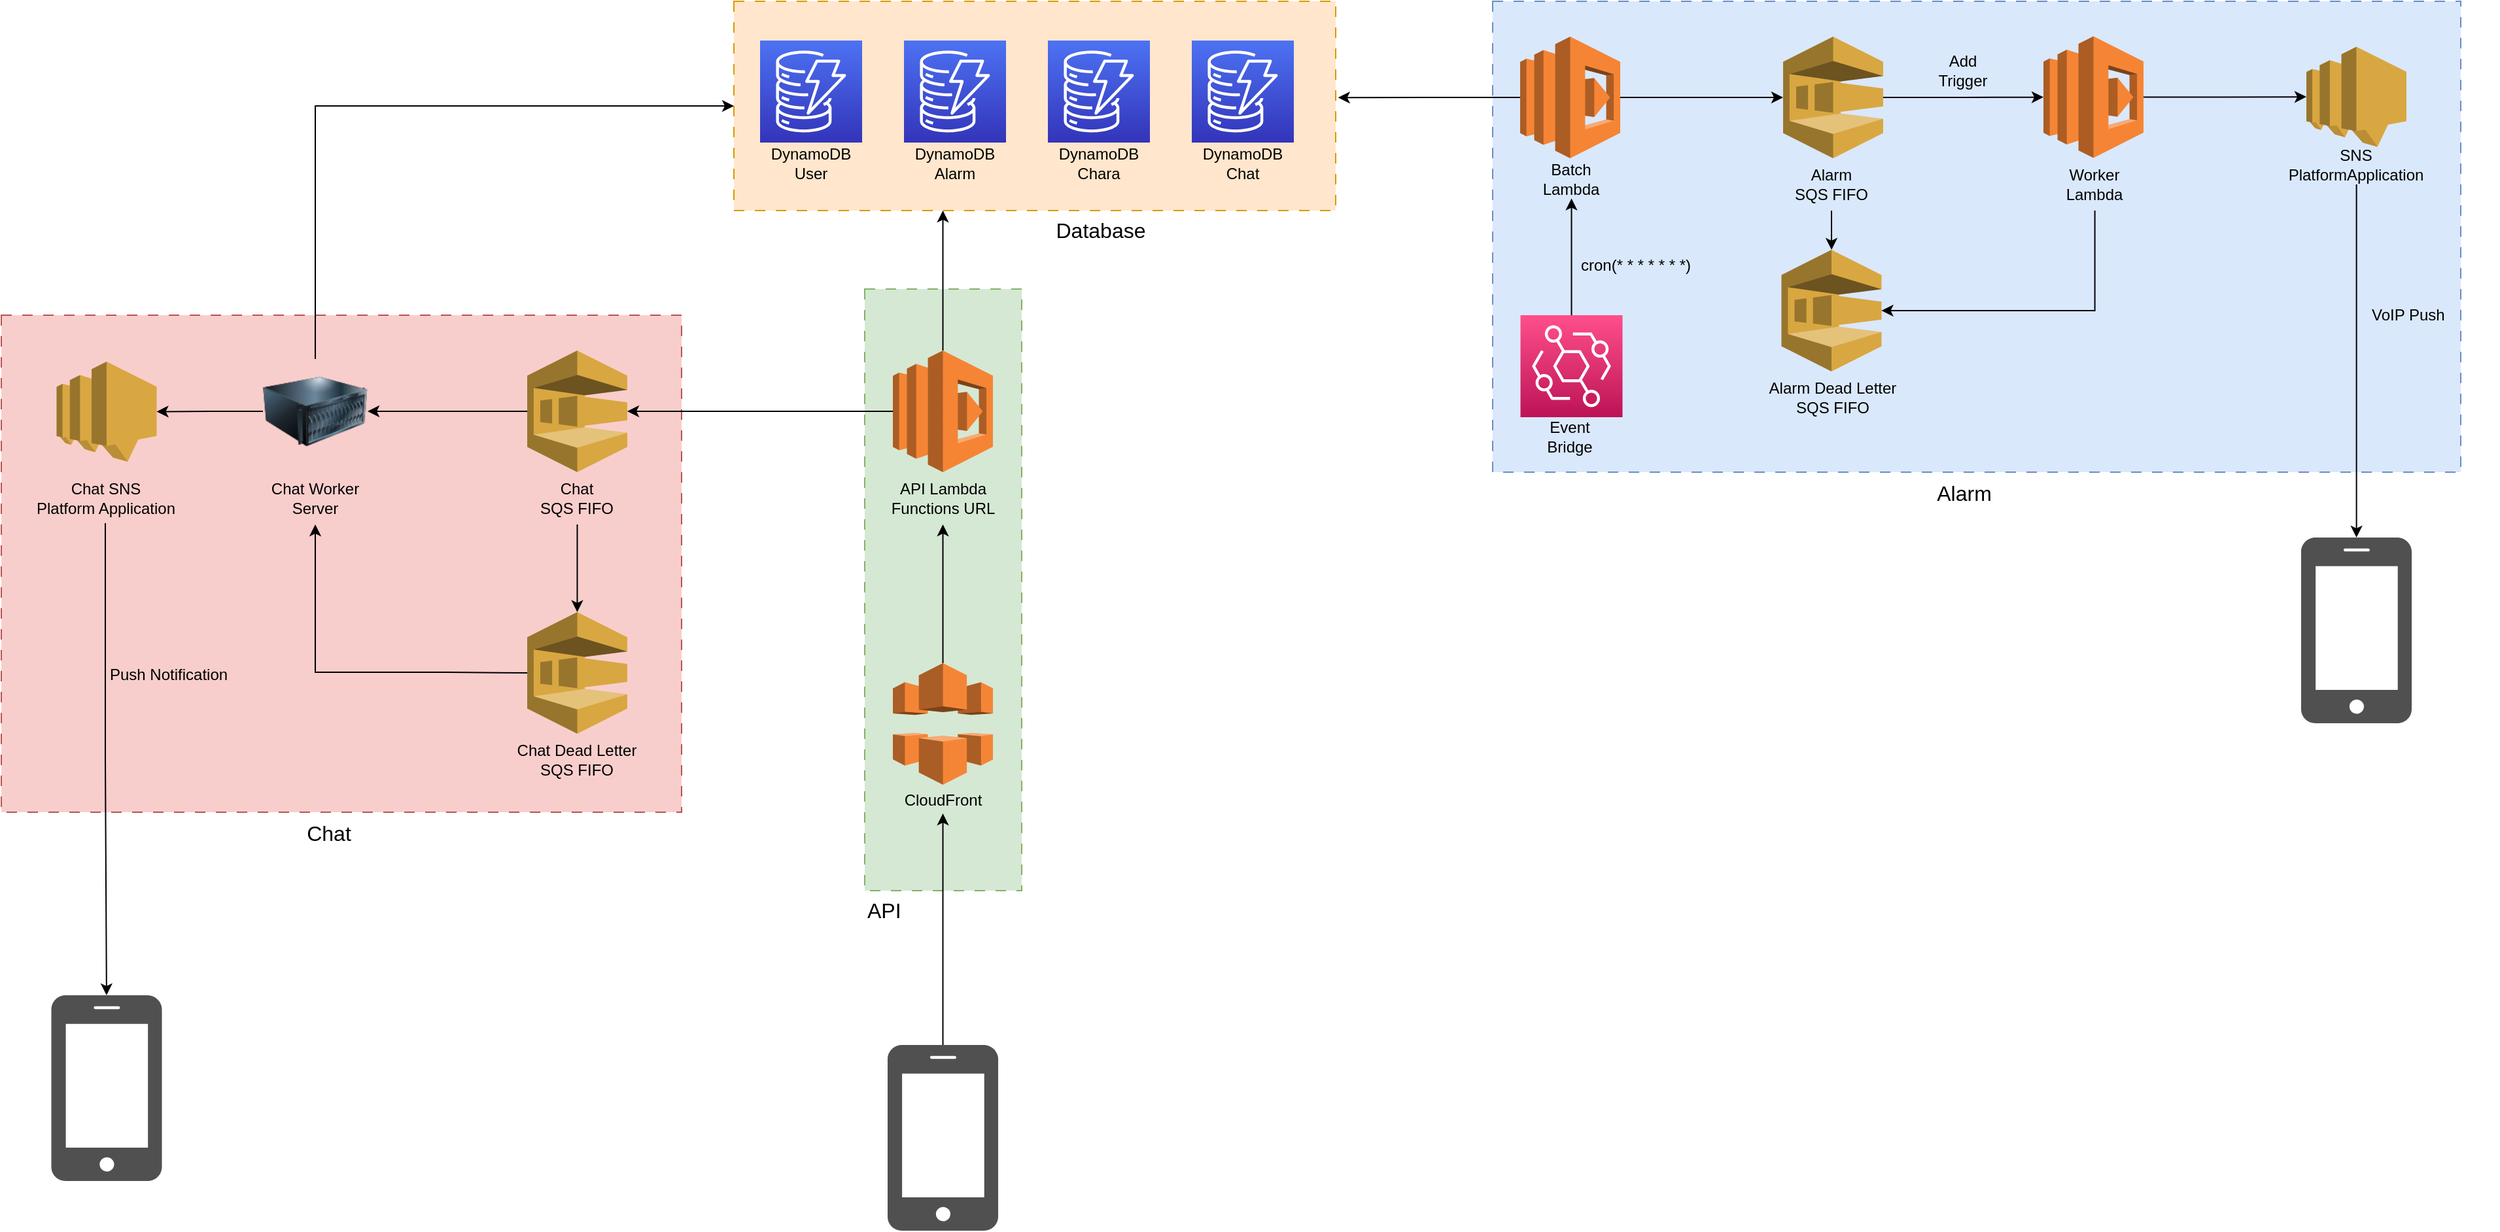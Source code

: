 <mxfile version="27.0.9">
  <diagram id="7ZVbUvn4PinL3UD14QV4" name="Page-1">
    <mxGraphModel dx="1899" dy="1858" grid="1" gridSize="10" guides="1" tooltips="1" connect="1" arrows="1" fold="1" page="1" pageScale="1" pageWidth="827" pageHeight="1169" math="0" shadow="0">
      <root>
        <mxCell id="0" />
        <mxCell id="1" parent="0" />
        <mxCell id="Gq_bv3MzC-uBVKm-yUrW-44" value="" style="rounded=0;whiteSpace=wrap;html=1;fillColor=#f8cecc;dashed=1;dashPattern=8 8;strokeColor=#b85450;" vertex="1" parent="1">
          <mxGeometry x="-600" width="520" height="380" as="geometry" />
        </mxCell>
        <mxCell id="Gq_bv3MzC-uBVKm-yUrW-29" value="" style="rounded=0;whiteSpace=wrap;html=1;fillColor=#dae8fc;dashed=1;dashPattern=8 8;strokeColor=#6c8ebf;" vertex="1" parent="1">
          <mxGeometry x="540" y="-240" width="740" height="360" as="geometry" />
        </mxCell>
        <mxCell id="Gq_bv3MzC-uBVKm-yUrW-19" value="" style="rounded=0;whiteSpace=wrap;html=1;fillColor=#d5e8d4;dashed=1;dashPattern=8 8;strokeColor=#82b366;" vertex="1" parent="1">
          <mxGeometry x="60" y="-20" width="120" height="460" as="geometry" />
        </mxCell>
        <mxCell id="Gq_bv3MzC-uBVKm-yUrW-16" value="" style="rounded=0;whiteSpace=wrap;html=1;fillColor=#ffe6cc;dashed=1;dashPattern=8 8;strokeColor=#d79b00;" vertex="1" parent="1">
          <mxGeometry x="-40" y="-240" width="460" height="160" as="geometry" />
        </mxCell>
        <mxCell id="nHxKNkCj7YVvxqpv2u66-16" style="edgeStyle=orthogonalEdgeStyle;rounded=0;orthogonalLoop=1;jettySize=auto;html=1;strokeColor=none;startArrow=classic;startFill=1;" parent="1" source="nHxKNkCj7YVvxqpv2u66-2" target="nHxKNkCj7YVvxqpv2u66-5" edge="1">
          <mxGeometry relative="1" as="geometry" />
        </mxCell>
        <mxCell id="Gq_bv3MzC-uBVKm-yUrW-17" style="edgeStyle=orthogonalEdgeStyle;rounded=0;orthogonalLoop=1;jettySize=auto;html=1;" edge="1" parent="1" source="nHxKNkCj7YVvxqpv2u66-2">
          <mxGeometry relative="1" as="geometry">
            <mxPoint x="119.75" y="-80" as="targetPoint" />
          </mxGeometry>
        </mxCell>
        <mxCell id="Gq_bv3MzC-uBVKm-yUrW-45" style="edgeStyle=orthogonalEdgeStyle;rounded=0;orthogonalLoop=1;jettySize=auto;html=1;" edge="1" parent="1" source="nHxKNkCj7YVvxqpv2u66-2" target="Gq_bv3MzC-uBVKm-yUrW-32">
          <mxGeometry relative="1" as="geometry" />
        </mxCell>
        <mxCell id="nHxKNkCj7YVvxqpv2u66-2" value="" style="outlineConnect=0;dashed=0;verticalLabelPosition=bottom;verticalAlign=top;align=center;html=1;shape=mxgraph.aws3.lambda;fillColor=#F58534;gradientColor=none;" parent="1" vertex="1">
          <mxGeometry x="81.5" y="27" width="76.5" height="93" as="geometry" />
        </mxCell>
        <mxCell id="Gq_bv3MzC-uBVKm-yUrW-25" style="edgeStyle=orthogonalEdgeStyle;rounded=0;orthogonalLoop=1;jettySize=auto;html=1;" edge="1" parent="1" source="nHxKNkCj7YVvxqpv2u66-22" target="nHxKNkCj7YVvxqpv2u66-26">
          <mxGeometry relative="1" as="geometry" />
        </mxCell>
        <mxCell id="nHxKNkCj7YVvxqpv2u66-22" value="" style="outlineConnect=0;dashed=0;verticalLabelPosition=bottom;verticalAlign=top;align=center;html=1;shape=mxgraph.aws3.sqs;fillColor=#D9A741;gradientColor=none;" parent="1" vertex="1">
          <mxGeometry x="762" y="-213" width="76.5" height="93" as="geometry" />
        </mxCell>
        <mxCell id="Gq_bv3MzC-uBVKm-yUrW-26" style="edgeStyle=orthogonalEdgeStyle;rounded=0;orthogonalLoop=1;jettySize=auto;html=1;" edge="1" parent="1" source="nHxKNkCj7YVvxqpv2u66-26" target="nHxKNkCj7YVvxqpv2u66-9">
          <mxGeometry relative="1" as="geometry" />
        </mxCell>
        <mxCell id="nHxKNkCj7YVvxqpv2u66-26" value="" style="outlineConnect=0;dashed=0;verticalLabelPosition=bottom;verticalAlign=top;align=center;html=1;shape=mxgraph.aws3.lambda;fillColor=#F58534;gradientColor=none;" parent="1" vertex="1">
          <mxGeometry x="961" y="-213.25" width="76.5" height="93" as="geometry" />
        </mxCell>
        <mxCell id="Gq_bv3MzC-uBVKm-yUrW-23" style="edgeStyle=orthogonalEdgeStyle;rounded=0;orthogonalLoop=1;jettySize=auto;html=1;entryX=0.5;entryY=1;entryDx=0;entryDy=0;" edge="1" parent="1" source="nHxKNkCj7YVvxqpv2u66-29" target="nHxKNkCj7YVvxqpv2u66-50">
          <mxGeometry relative="1" as="geometry" />
        </mxCell>
        <mxCell id="nHxKNkCj7YVvxqpv2u66-29" value="" style="sketch=0;points=[[0,0,0],[0.25,0,0],[0.5,0,0],[0.75,0,0],[1,0,0],[0,1,0],[0.25,1,0],[0.5,1,0],[0.75,1,0],[1,1,0],[0,0.25,0],[0,0.5,0],[0,0.75,0],[1,0.25,0],[1,0.5,0],[1,0.75,0]];outlineConnect=0;fontColor=#232F3E;gradientColor=#FF4F8B;gradientDirection=north;fillColor=#BC1356;strokeColor=#ffffff;dashed=0;verticalLabelPosition=bottom;verticalAlign=top;align=center;html=1;fontSize=12;fontStyle=0;aspect=fixed;shape=mxgraph.aws4.resourceIcon;resIcon=mxgraph.aws4.eventbridge;" parent="1" vertex="1">
          <mxGeometry x="561.25" width="78" height="78" as="geometry" />
        </mxCell>
        <mxCell id="Gq_bv3MzC-uBVKm-yUrW-4" style="edgeStyle=orthogonalEdgeStyle;rounded=0;orthogonalLoop=1;jettySize=auto;html=1;entryX=0.5;entryY=1;entryDx=0;entryDy=0;" edge="1" parent="1" source="nHxKNkCj7YVvxqpv2u66-38" target="nHxKNkCj7YVvxqpv2u66-42">
          <mxGeometry relative="1" as="geometry" />
        </mxCell>
        <mxCell id="nHxKNkCj7YVvxqpv2u66-38" value="" style="sketch=0;pointerEvents=1;shadow=0;dashed=0;html=1;strokeColor=none;fillColor=#505050;labelPosition=center;verticalLabelPosition=bottom;verticalAlign=top;outlineConnect=0;align=center;shape=mxgraph.office.devices.cell_phone_iphone_standalone;" parent="1" vertex="1">
          <mxGeometry x="77.49" y="558" width="84.52" height="142" as="geometry" />
        </mxCell>
        <mxCell id="nHxKNkCj7YVvxqpv2u66-40" value="" style="sketch=0;pointerEvents=1;shadow=0;dashed=0;html=1;strokeColor=none;fillColor=#505050;labelPosition=center;verticalLabelPosition=bottom;verticalAlign=top;outlineConnect=0;align=center;shape=mxgraph.office.devices.cell_phone_iphone_standalone;" parent="1" vertex="1">
          <mxGeometry x="1157.99" y="170" width="84.52" height="142" as="geometry" />
        </mxCell>
        <mxCell id="nHxKNkCj7YVvxqpv2u66-50" value="Batch&lt;div&gt;Lambda&lt;/div&gt;" style="text;html=1;strokeColor=none;fillColor=none;align=center;verticalAlign=middle;whiteSpace=wrap;rounded=0;" parent="1" vertex="1">
          <mxGeometry x="570.25" y="-119.25" width="60" height="30" as="geometry" />
        </mxCell>
        <mxCell id="nHxKNkCj7YVvxqpv2u66-53" value="Event Bridge" style="text;html=1;strokeColor=none;fillColor=none;align=center;verticalAlign=middle;whiteSpace=wrap;rounded=0;" parent="1" vertex="1">
          <mxGeometry x="569.25" y="78" width="60" height="30" as="geometry" />
        </mxCell>
        <mxCell id="nHxKNkCj7YVvxqpv2u66-54" value="cron(* * * * * * *)" style="text;html=1;strokeColor=none;fillColor=none;align=center;verticalAlign=middle;whiteSpace=wrap;rounded=0;" parent="1" vertex="1">
          <mxGeometry x="600" y="-53" width="99" height="30" as="geometry" />
        </mxCell>
        <mxCell id="Gq_bv3MzC-uBVKm-yUrW-49" style="edgeStyle=orthogonalEdgeStyle;rounded=0;orthogonalLoop=1;jettySize=auto;html=1;" edge="1" parent="1" source="nHxKNkCj7YVvxqpv2u66-55" target="Gq_bv3MzC-uBVKm-yUrW-46">
          <mxGeometry relative="1" as="geometry" />
        </mxCell>
        <mxCell id="nHxKNkCj7YVvxqpv2u66-55" value="Alarm SQS FIFO" style="text;html=1;strokeColor=none;fillColor=none;align=center;verticalAlign=middle;whiteSpace=wrap;rounded=0;" parent="1" vertex="1">
          <mxGeometry x="769" y="-120.25" width="60" height="40.25" as="geometry" />
        </mxCell>
        <mxCell id="nHxKNkCj7YVvxqpv2u66-56" value="Worker&lt;div&gt;Lambda&lt;/div&gt;" style="text;html=1;strokeColor=none;fillColor=none;align=center;verticalAlign=middle;whiteSpace=wrap;rounded=0;" parent="1" vertex="1">
          <mxGeometry x="970.25" y="-119.25" width="60" height="39.25" as="geometry" />
        </mxCell>
        <mxCell id="nHxKNkCj7YVvxqpv2u66-59" value="Add&lt;br&gt;Trigger" style="text;html=1;strokeColor=none;fillColor=none;align=center;verticalAlign=middle;whiteSpace=wrap;rounded=0;" parent="1" vertex="1">
          <mxGeometry x="850" y="-202" width="99" height="30" as="geometry" />
        </mxCell>
        <mxCell id="nHxKNkCj7YVvxqpv2u66-60" value="VoIP Push" style="text;html=1;strokeColor=none;fillColor=none;align=left;verticalAlign=middle;whiteSpace=wrap;rounded=0;" parent="1" vertex="1">
          <mxGeometry x="1210" y="-15" width="99" height="30" as="geometry" />
        </mxCell>
        <mxCell id="Gq_bv3MzC-uBVKm-yUrW-24" style="edgeStyle=orthogonalEdgeStyle;rounded=0;orthogonalLoop=1;jettySize=auto;html=1;" edge="1" parent="1" source="qOQBv4xEcjr3WLklUMgh-1" target="nHxKNkCj7YVvxqpv2u66-22">
          <mxGeometry relative="1" as="geometry" />
        </mxCell>
        <mxCell id="qOQBv4xEcjr3WLklUMgh-1" value="" style="outlineConnect=0;dashed=0;verticalLabelPosition=bottom;verticalAlign=top;align=center;html=1;shape=mxgraph.aws3.lambda;fillColor=#F58534;gradientColor=none;" parent="1" vertex="1">
          <mxGeometry x="561" y="-213" width="76.5" height="93" as="geometry" />
        </mxCell>
        <mxCell id="Gq_bv3MzC-uBVKm-yUrW-2" value="" style="group" vertex="1" connectable="0" parent="1">
          <mxGeometry x="81.5" y="266" width="76.5" height="115" as="geometry" />
        </mxCell>
        <mxCell id="nHxKNkCj7YVvxqpv2u66-42" value="CloudFront" style="text;html=1;strokeColor=none;fillColor=none;align=center;verticalAlign=middle;whiteSpace=wrap;rounded=0;" parent="Gq_bv3MzC-uBVKm-yUrW-2" vertex="1">
          <mxGeometry x="8.25" y="94" width="60" height="21" as="geometry" />
        </mxCell>
        <mxCell id="Gq_bv3MzC-uBVKm-yUrW-1" value="" style="outlineConnect=0;dashed=0;verticalLabelPosition=bottom;verticalAlign=top;align=center;html=1;shape=mxgraph.aws3.cloudfront;fillColor=#F58536;gradientColor=none;" vertex="1" parent="Gq_bv3MzC-uBVKm-yUrW-2">
          <mxGeometry width="76.5" height="93" as="geometry" />
        </mxCell>
        <mxCell id="Gq_bv3MzC-uBVKm-yUrW-3" value="API Lambda&lt;div&gt;Functions URL&lt;/div&gt;" style="text;html=1;align=center;verticalAlign=middle;whiteSpace=wrap;rounded=0;" vertex="1" parent="1">
          <mxGeometry x="73.75" y="120" width="92" height="40" as="geometry" />
        </mxCell>
        <mxCell id="Gq_bv3MzC-uBVKm-yUrW-5" style="edgeStyle=orthogonalEdgeStyle;rounded=0;orthogonalLoop=1;jettySize=auto;html=1;entryX=0.5;entryY=1;entryDx=0;entryDy=0;" edge="1" parent="1" source="Gq_bv3MzC-uBVKm-yUrW-1" target="Gq_bv3MzC-uBVKm-yUrW-3">
          <mxGeometry relative="1" as="geometry" />
        </mxCell>
        <mxCell id="Gq_bv3MzC-uBVKm-yUrW-8" value="" style="group" vertex="1" connectable="0" parent="1">
          <mxGeometry x="-20" y="-210" width="78" height="110" as="geometry" />
        </mxCell>
        <mxCell id="nHxKNkCj7YVvxqpv2u66-5" value="" style="sketch=0;points=[[0,0,0],[0.25,0,0],[0.5,0,0],[0.75,0,0],[1,0,0],[0,1,0],[0.25,1,0],[0.5,1,0],[0.75,1,0],[1,1,0],[0,0.25,0],[0,0.5,0],[0,0.75,0],[1,0.25,0],[1,0.5,0],[1,0.75,0]];outlineConnect=0;fontColor=#232F3E;gradientColor=#4D72F3;gradientDirection=north;fillColor=#3334B9;strokeColor=#ffffff;dashed=0;verticalLabelPosition=bottom;verticalAlign=top;align=center;html=1;fontSize=12;fontStyle=0;aspect=fixed;shape=mxgraph.aws4.resourceIcon;resIcon=mxgraph.aws4.dynamodb;" parent="Gq_bv3MzC-uBVKm-yUrW-8" vertex="1">
          <mxGeometry width="78" height="78" as="geometry" />
        </mxCell>
        <mxCell id="nHxKNkCj7YVvxqpv2u66-44" value="DynamoDB&lt;div&gt;User&lt;/div&gt;" style="text;html=1;strokeColor=none;fillColor=none;align=center;verticalAlign=middle;whiteSpace=wrap;rounded=0;" parent="Gq_bv3MzC-uBVKm-yUrW-8" vertex="1">
          <mxGeometry x="9" y="78" width="60" height="32" as="geometry" />
        </mxCell>
        <mxCell id="Gq_bv3MzC-uBVKm-yUrW-10" value="" style="group" vertex="1" connectable="0" parent="1">
          <mxGeometry x="90" y="-210" width="78" height="110" as="geometry" />
        </mxCell>
        <mxCell id="Gq_bv3MzC-uBVKm-yUrW-11" value="" style="sketch=0;points=[[0,0,0],[0.25,0,0],[0.5,0,0],[0.75,0,0],[1,0,0],[0,1,0],[0.25,1,0],[0.5,1,0],[0.75,1,0],[1,1,0],[0,0.25,0],[0,0.5,0],[0,0.75,0],[1,0.25,0],[1,0.5,0],[1,0.75,0]];outlineConnect=0;fontColor=#232F3E;gradientColor=#4D72F3;gradientDirection=north;fillColor=#3334B9;strokeColor=#ffffff;dashed=0;verticalLabelPosition=bottom;verticalAlign=top;align=center;html=1;fontSize=12;fontStyle=0;aspect=fixed;shape=mxgraph.aws4.resourceIcon;resIcon=mxgraph.aws4.dynamodb;" vertex="1" parent="Gq_bv3MzC-uBVKm-yUrW-10">
          <mxGeometry width="78" height="78" as="geometry" />
        </mxCell>
        <mxCell id="Gq_bv3MzC-uBVKm-yUrW-12" value="DynamoDB&lt;div&gt;Alarm&lt;/div&gt;" style="text;html=1;strokeColor=none;fillColor=none;align=center;verticalAlign=middle;whiteSpace=wrap;rounded=0;" vertex="1" parent="Gq_bv3MzC-uBVKm-yUrW-10">
          <mxGeometry x="9" y="78" width="60" height="32" as="geometry" />
        </mxCell>
        <mxCell id="Gq_bv3MzC-uBVKm-yUrW-13" value="" style="group" vertex="1" connectable="0" parent="1">
          <mxGeometry x="200" y="-210" width="78" height="110" as="geometry" />
        </mxCell>
        <mxCell id="Gq_bv3MzC-uBVKm-yUrW-14" value="" style="sketch=0;points=[[0,0,0],[0.25,0,0],[0.5,0,0],[0.75,0,0],[1,0,0],[0,1,0],[0.25,1,0],[0.5,1,0],[0.75,1,0],[1,1,0],[0,0.25,0],[0,0.5,0],[0,0.75,0],[1,0.25,0],[1,0.5,0],[1,0.75,0]];outlineConnect=0;fontColor=#232F3E;gradientColor=#4D72F3;gradientDirection=north;fillColor=#3334B9;strokeColor=#ffffff;dashed=0;verticalLabelPosition=bottom;verticalAlign=top;align=center;html=1;fontSize=12;fontStyle=0;aspect=fixed;shape=mxgraph.aws4.resourceIcon;resIcon=mxgraph.aws4.dynamodb;" vertex="1" parent="Gq_bv3MzC-uBVKm-yUrW-13">
          <mxGeometry width="78" height="78" as="geometry" />
        </mxCell>
        <mxCell id="Gq_bv3MzC-uBVKm-yUrW-15" value="DynamoDB&lt;div&gt;Chara&lt;/div&gt;" style="text;html=1;strokeColor=none;fillColor=none;align=center;verticalAlign=middle;whiteSpace=wrap;rounded=0;" vertex="1" parent="Gq_bv3MzC-uBVKm-yUrW-13">
          <mxGeometry x="9" y="78" width="60" height="32" as="geometry" />
        </mxCell>
        <mxCell id="Gq_bv3MzC-uBVKm-yUrW-18" value="&lt;font style=&quot;font-size: 16px;&quot;&gt;Database&lt;/font&gt;" style="text;html=1;align=center;verticalAlign=middle;whiteSpace=wrap;rounded=0;" vertex="1" parent="1">
          <mxGeometry x="169.5" y="-80" width="141" height="30" as="geometry" />
        </mxCell>
        <mxCell id="Gq_bv3MzC-uBVKm-yUrW-22" value="&lt;font style=&quot;font-size: 16px;&quot;&gt;API&lt;/font&gt;" style="text;html=1;align=left;verticalAlign=middle;whiteSpace=wrap;rounded=0;" vertex="1" parent="1">
          <mxGeometry x="60" y="440" width="30" height="30" as="geometry" />
        </mxCell>
        <mxCell id="Gq_bv3MzC-uBVKm-yUrW-27" value="" style="group" vertex="1" connectable="0" parent="1">
          <mxGeometry x="1162" y="-205.25" width="76.5" height="105.25" as="geometry" />
        </mxCell>
        <mxCell id="nHxKNkCj7YVvxqpv2u66-9" value="" style="outlineConnect=0;dashed=0;verticalLabelPosition=bottom;verticalAlign=top;align=center;html=1;shape=mxgraph.aws3.sns;fillColor=#D9A741;gradientColor=none;" parent="Gq_bv3MzC-uBVKm-yUrW-27" vertex="1">
          <mxGeometry width="76.5" height="76.5" as="geometry" />
        </mxCell>
        <mxCell id="nHxKNkCj7YVvxqpv2u66-57" value="SNS&lt;br&gt;PlatformApplication" style="text;html=1;strokeColor=none;fillColor=none;align=center;verticalAlign=middle;whiteSpace=wrap;rounded=0;" parent="Gq_bv3MzC-uBVKm-yUrW-27" vertex="1">
          <mxGeometry x="8.25" y="75.25" width="60" height="30" as="geometry" />
        </mxCell>
        <mxCell id="Gq_bv3MzC-uBVKm-yUrW-28" style="edgeStyle=orthogonalEdgeStyle;rounded=0;orthogonalLoop=1;jettySize=auto;html=1;" edge="1" parent="1" source="nHxKNkCj7YVvxqpv2u66-57" target="nHxKNkCj7YVvxqpv2u66-40">
          <mxGeometry relative="1" as="geometry">
            <mxPoint x="1210" y="10" as="targetPoint" />
            <Array as="points">
              <mxPoint x="1200" y="100" />
              <mxPoint x="1200" y="100" />
            </Array>
          </mxGeometry>
        </mxCell>
        <mxCell id="Gq_bv3MzC-uBVKm-yUrW-30" value="&lt;font style=&quot;font-size: 16px;&quot;&gt;Alarm&lt;/font&gt;" style="text;html=1;align=center;verticalAlign=middle;whiteSpace=wrap;rounded=0;" vertex="1" parent="1">
          <mxGeometry x="830" y="121" width="141" height="30" as="geometry" />
        </mxCell>
        <mxCell id="Gq_bv3MzC-uBVKm-yUrW-31" style="edgeStyle=orthogonalEdgeStyle;rounded=0;orthogonalLoop=1;jettySize=auto;html=1;entryX=1.004;entryY=0.46;entryDx=0;entryDy=0;entryPerimeter=0;" edge="1" parent="1" source="qOQBv4xEcjr3WLklUMgh-1" target="Gq_bv3MzC-uBVKm-yUrW-16">
          <mxGeometry relative="1" as="geometry" />
        </mxCell>
        <mxCell id="Gq_bv3MzC-uBVKm-yUrW-37" style="edgeStyle=orthogonalEdgeStyle;rounded=0;orthogonalLoop=1;jettySize=auto;html=1;" edge="1" parent="1" source="Gq_bv3MzC-uBVKm-yUrW-32" target="Gq_bv3MzC-uBVKm-yUrW-35">
          <mxGeometry relative="1" as="geometry" />
        </mxCell>
        <mxCell id="Gq_bv3MzC-uBVKm-yUrW-39" style="edgeStyle=orthogonalEdgeStyle;rounded=0;orthogonalLoop=1;jettySize=auto;html=1;entryX=0;entryY=0.5;entryDx=0;entryDy=0;" edge="1" parent="1" source="Gq_bv3MzC-uBVKm-yUrW-35" target="Gq_bv3MzC-uBVKm-yUrW-16">
          <mxGeometry relative="1" as="geometry">
            <Array as="points">
              <mxPoint x="-360" y="-160" />
            </Array>
          </mxGeometry>
        </mxCell>
        <mxCell id="Gq_bv3MzC-uBVKm-yUrW-42" style="edgeStyle=orthogonalEdgeStyle;rounded=0;orthogonalLoop=1;jettySize=auto;html=1;" edge="1" parent="1" source="Gq_bv3MzC-uBVKm-yUrW-35" target="Gq_bv3MzC-uBVKm-yUrW-40">
          <mxGeometry relative="1" as="geometry" />
        </mxCell>
        <mxCell id="Gq_bv3MzC-uBVKm-yUrW-35" value="" style="image;html=1;image=img/lib/clip_art/computers/Server_128x128.png" vertex="1" parent="1">
          <mxGeometry x="-400" y="33.5" width="80" height="80" as="geometry" />
        </mxCell>
        <mxCell id="Gq_bv3MzC-uBVKm-yUrW-36" value="&lt;div&gt;Chat&amp;nbsp;&lt;span style=&quot;background-color: transparent; color: light-dark(rgb(0, 0, 0), rgb(255, 255, 255));&quot;&gt;Worker&lt;/span&gt;&lt;/div&gt;&lt;div&gt;&lt;span style=&quot;background-color: transparent; color: light-dark(rgb(0, 0, 0), rgb(255, 255, 255));&quot;&gt;Server&lt;/span&gt;&lt;/div&gt;" style="text;html=1;strokeColor=none;fillColor=none;align=center;verticalAlign=middle;whiteSpace=wrap;rounded=0;" vertex="1" parent="1">
          <mxGeometry x="-400" y="120" width="80" height="40" as="geometry" />
        </mxCell>
        <mxCell id="Gq_bv3MzC-uBVKm-yUrW-46" value="" style="outlineConnect=0;dashed=0;verticalLabelPosition=bottom;verticalAlign=top;align=center;html=1;shape=mxgraph.aws3.sqs;fillColor=#D9A741;gradientColor=none;" vertex="1" parent="1">
          <mxGeometry x="760.75" y="-50" width="76.5" height="93" as="geometry" />
        </mxCell>
        <mxCell id="Gq_bv3MzC-uBVKm-yUrW-47" value="Alarm Dead Letter SQS FIFO" style="text;html=1;strokeColor=none;fillColor=none;align=center;verticalAlign=middle;whiteSpace=wrap;rounded=0;" vertex="1" parent="1">
          <mxGeometry x="750" y="43" width="100" height="40.25" as="geometry" />
        </mxCell>
        <mxCell id="Gq_bv3MzC-uBVKm-yUrW-48" style="edgeStyle=orthogonalEdgeStyle;rounded=0;orthogonalLoop=1;jettySize=auto;html=1;entryX=1;entryY=0.5;entryDx=0;entryDy=0;entryPerimeter=0;" edge="1" parent="1" source="nHxKNkCj7YVvxqpv2u66-56" target="Gq_bv3MzC-uBVKm-yUrW-46">
          <mxGeometry relative="1" as="geometry">
            <Array as="points">
              <mxPoint x="1000" y="-3" />
            </Array>
          </mxGeometry>
        </mxCell>
        <mxCell id="Gq_bv3MzC-uBVKm-yUrW-52" value="" style="group" vertex="1" connectable="0" parent="1">
          <mxGeometry x="-198" y="27" width="76.5" height="133" as="geometry" />
        </mxCell>
        <mxCell id="Gq_bv3MzC-uBVKm-yUrW-32" value="" style="outlineConnect=0;dashed=0;verticalLabelPosition=bottom;verticalAlign=top;align=center;html=1;shape=mxgraph.aws3.sqs;fillColor=#D9A741;gradientColor=none;" vertex="1" parent="Gq_bv3MzC-uBVKm-yUrW-52">
          <mxGeometry width="76.5" height="93" as="geometry" />
        </mxCell>
        <mxCell id="Gq_bv3MzC-uBVKm-yUrW-33" value="&lt;div&gt;&lt;span style=&quot;background-color: transparent; color: light-dark(rgb(0, 0, 0), rgb(255, 255, 255));&quot;&gt;Chat&lt;/span&gt;&lt;/div&gt;&lt;div&gt;&lt;span style=&quot;background-color: transparent; color: light-dark(rgb(0, 0, 0), rgb(255, 255, 255));&quot;&gt;SQS FIFO&lt;/span&gt;&lt;/div&gt;" style="text;html=1;strokeColor=none;fillColor=none;align=center;verticalAlign=middle;whiteSpace=wrap;rounded=0;" vertex="1" parent="Gq_bv3MzC-uBVKm-yUrW-52">
          <mxGeometry x="8.25" y="93" width="60" height="40" as="geometry" />
        </mxCell>
        <mxCell id="Gq_bv3MzC-uBVKm-yUrW-53" value="" style="group" vertex="1" connectable="0" parent="1">
          <mxGeometry x="-209.75" y="227" width="100" height="133.25" as="geometry" />
        </mxCell>
        <mxCell id="Gq_bv3MzC-uBVKm-yUrW-50" value="" style="outlineConnect=0;dashed=0;verticalLabelPosition=bottom;verticalAlign=top;align=center;html=1;shape=mxgraph.aws3.sqs;fillColor=#D9A741;gradientColor=none;" vertex="1" parent="Gq_bv3MzC-uBVKm-yUrW-53">
          <mxGeometry x="11.75" width="76.5" height="93" as="geometry" />
        </mxCell>
        <mxCell id="Gq_bv3MzC-uBVKm-yUrW-51" value="Chat Dead Letter SQS FIFO" style="text;html=1;strokeColor=none;fillColor=none;align=center;verticalAlign=middle;whiteSpace=wrap;rounded=0;" vertex="1" parent="Gq_bv3MzC-uBVKm-yUrW-53">
          <mxGeometry y="93" width="100" height="40.25" as="geometry" />
        </mxCell>
        <mxCell id="Gq_bv3MzC-uBVKm-yUrW-54" style="edgeStyle=orthogonalEdgeStyle;rounded=0;orthogonalLoop=1;jettySize=auto;html=1;entryX=0.5;entryY=0;entryDx=0;entryDy=0;entryPerimeter=0;" edge="1" parent="1" source="Gq_bv3MzC-uBVKm-yUrW-33" target="Gq_bv3MzC-uBVKm-yUrW-50">
          <mxGeometry relative="1" as="geometry" />
        </mxCell>
        <mxCell id="Gq_bv3MzC-uBVKm-yUrW-56" style="edgeStyle=orthogonalEdgeStyle;rounded=0;orthogonalLoop=1;jettySize=auto;html=1;entryX=0;entryY=0.5;entryDx=0;entryDy=0;entryPerimeter=0;startArrow=classic;startFill=1;endArrow=none;" edge="1" parent="1" source="Gq_bv3MzC-uBVKm-yUrW-36" target="Gq_bv3MzC-uBVKm-yUrW-50">
          <mxGeometry relative="1" as="geometry">
            <Array as="points">
              <mxPoint x="-360" y="273" />
              <mxPoint x="-259" y="273" />
            </Array>
          </mxGeometry>
        </mxCell>
        <mxCell id="Gq_bv3MzC-uBVKm-yUrW-57" value="&lt;font style=&quot;font-size: 16px;&quot;&gt;Chat&lt;/font&gt;" style="text;html=1;align=center;verticalAlign=middle;whiteSpace=wrap;rounded=0;" vertex="1" parent="1">
          <mxGeometry x="-420" y="381" width="141" height="30" as="geometry" />
        </mxCell>
        <mxCell id="Gq_bv3MzC-uBVKm-yUrW-58" value="" style="sketch=0;pointerEvents=1;shadow=0;dashed=0;html=1;strokeColor=none;fillColor=#505050;labelPosition=center;verticalLabelPosition=bottom;verticalAlign=top;outlineConnect=0;align=center;shape=mxgraph.office.devices.cell_phone_iphone_standalone;" vertex="1" parent="1">
          <mxGeometry x="-561.76" y="520" width="84.52" height="142" as="geometry" />
        </mxCell>
        <mxCell id="Gq_bv3MzC-uBVKm-yUrW-59" value="" style="group" vertex="1" connectable="0" parent="1">
          <mxGeometry x="-575.5" y="35.5" width="110" height="123.5" as="geometry" />
        </mxCell>
        <mxCell id="Gq_bv3MzC-uBVKm-yUrW-40" value="" style="outlineConnect=0;dashed=0;verticalLabelPosition=bottom;verticalAlign=top;align=center;html=1;shape=mxgraph.aws3.sns;fillColor=#D9A741;gradientColor=none;" vertex="1" parent="Gq_bv3MzC-uBVKm-yUrW-59">
          <mxGeometry x="17.75" width="76.5" height="76.5" as="geometry" />
        </mxCell>
        <mxCell id="Gq_bv3MzC-uBVKm-yUrW-41" value="Chat SNS&lt;div&gt;Platform Application&lt;/div&gt;" style="text;html=1;strokeColor=none;fillColor=none;align=center;verticalAlign=middle;whiteSpace=wrap;rounded=0;" vertex="1" parent="Gq_bv3MzC-uBVKm-yUrW-59">
          <mxGeometry y="84.5" width="110" height="39" as="geometry" />
        </mxCell>
        <mxCell id="Gq_bv3MzC-uBVKm-yUrW-60" style="edgeStyle=orthogonalEdgeStyle;rounded=0;orthogonalLoop=1;jettySize=auto;html=1;" edge="1" parent="1" source="Gq_bv3MzC-uBVKm-yUrW-41" target="Gq_bv3MzC-uBVKm-yUrW-58">
          <mxGeometry relative="1" as="geometry" />
        </mxCell>
        <mxCell id="Gq_bv3MzC-uBVKm-yUrW-61" value="Push Notification" style="text;html=1;strokeColor=none;fillColor=none;align=left;verticalAlign=middle;whiteSpace=wrap;rounded=0;" vertex="1" parent="1">
          <mxGeometry x="-519" y="260" width="99" height="30" as="geometry" />
        </mxCell>
        <mxCell id="Gq_bv3MzC-uBVKm-yUrW-62" value="" style="group" vertex="1" connectable="0" parent="1">
          <mxGeometry x="310" y="-210" width="78" height="110" as="geometry" />
        </mxCell>
        <mxCell id="Gq_bv3MzC-uBVKm-yUrW-63" value="" style="sketch=0;points=[[0,0,0],[0.25,0,0],[0.5,0,0],[0.75,0,0],[1,0,0],[0,1,0],[0.25,1,0],[0.5,1,0],[0.75,1,0],[1,1,0],[0,0.25,0],[0,0.5,0],[0,0.75,0],[1,0.25,0],[1,0.5,0],[1,0.75,0]];outlineConnect=0;fontColor=#232F3E;gradientColor=#4D72F3;gradientDirection=north;fillColor=#3334B9;strokeColor=#ffffff;dashed=0;verticalLabelPosition=bottom;verticalAlign=top;align=center;html=1;fontSize=12;fontStyle=0;aspect=fixed;shape=mxgraph.aws4.resourceIcon;resIcon=mxgraph.aws4.dynamodb;" vertex="1" parent="Gq_bv3MzC-uBVKm-yUrW-62">
          <mxGeometry width="78" height="78" as="geometry" />
        </mxCell>
        <mxCell id="Gq_bv3MzC-uBVKm-yUrW-64" value="DynamoDB&lt;div&gt;Chat&lt;/div&gt;" style="text;html=1;strokeColor=none;fillColor=none;align=center;verticalAlign=middle;whiteSpace=wrap;rounded=0;" vertex="1" parent="Gq_bv3MzC-uBVKm-yUrW-62">
          <mxGeometry x="9" y="78" width="60" height="32" as="geometry" />
        </mxCell>
      </root>
    </mxGraphModel>
  </diagram>
</mxfile>
